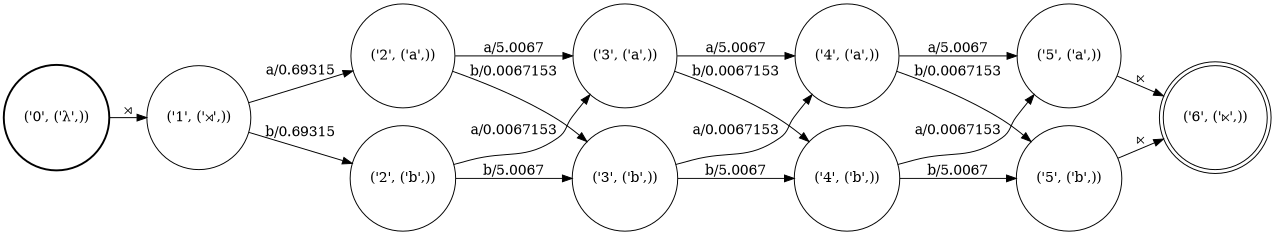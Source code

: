 digraph FST {
rankdir = LR;
size = "8.5,11";
center = 1;
orientation = Portrait;
ranksep = "0.4";
nodesep = "0.25";
0 [label = "('0', ('λ',))", shape = circle, style = bold, fontsize = 14]
	0 -> 1 [label = "⋊", fontsize = 14];
1 [label = "('1', ('⋊',))", shape = circle, style = solid, fontsize = 14]
	1 -> 2 [label = "a/0.69315", fontsize = 14];
	1 -> 3 [label = "b/0.69315", fontsize = 14];
2 [label = "('2', ('a',))", shape = circle, style = solid, fontsize = 14]
	2 -> 4 [label = "a/5.0067", fontsize = 14];
	2 -> 5 [label = "b/0.0067153", fontsize = 14];
3 [label = "('2', ('b',))", shape = circle, style = solid, fontsize = 14]
	3 -> 4 [label = "a/0.0067153", fontsize = 14];
	3 -> 5 [label = "b/5.0067", fontsize = 14];
4 [label = "('3', ('a',))", shape = circle, style = solid, fontsize = 14]
	4 -> 6 [label = "a/5.0067", fontsize = 14];
	4 -> 7 [label = "b/0.0067153", fontsize = 14];
5 [label = "('3', ('b',))", shape = circle, style = solid, fontsize = 14]
	5 -> 6 [label = "a/0.0067153", fontsize = 14];
	5 -> 7 [label = "b/5.0067", fontsize = 14];
6 [label = "('4', ('a',))", shape = circle, style = solid, fontsize = 14]
	6 -> 8 [label = "a/5.0067", fontsize = 14];
	6 -> 9 [label = "b/0.0067153", fontsize = 14];
7 [label = "('4', ('b',))", shape = circle, style = solid, fontsize = 14]
	7 -> 8 [label = "a/0.0067153", fontsize = 14];
	7 -> 9 [label = "b/5.0067", fontsize = 14];
8 [label = "('5', ('a',))", shape = circle, style = solid, fontsize = 14]
	8 -> 10 [label = "⋉", fontsize = 14];
9 [label = "('5', ('b',))", shape = circle, style = solid, fontsize = 14]
	9 -> 10 [label = "⋉", fontsize = 14];
10 [label = "('6', ('⋉',))", shape = doublecircle, style = solid, fontsize = 14]
}
